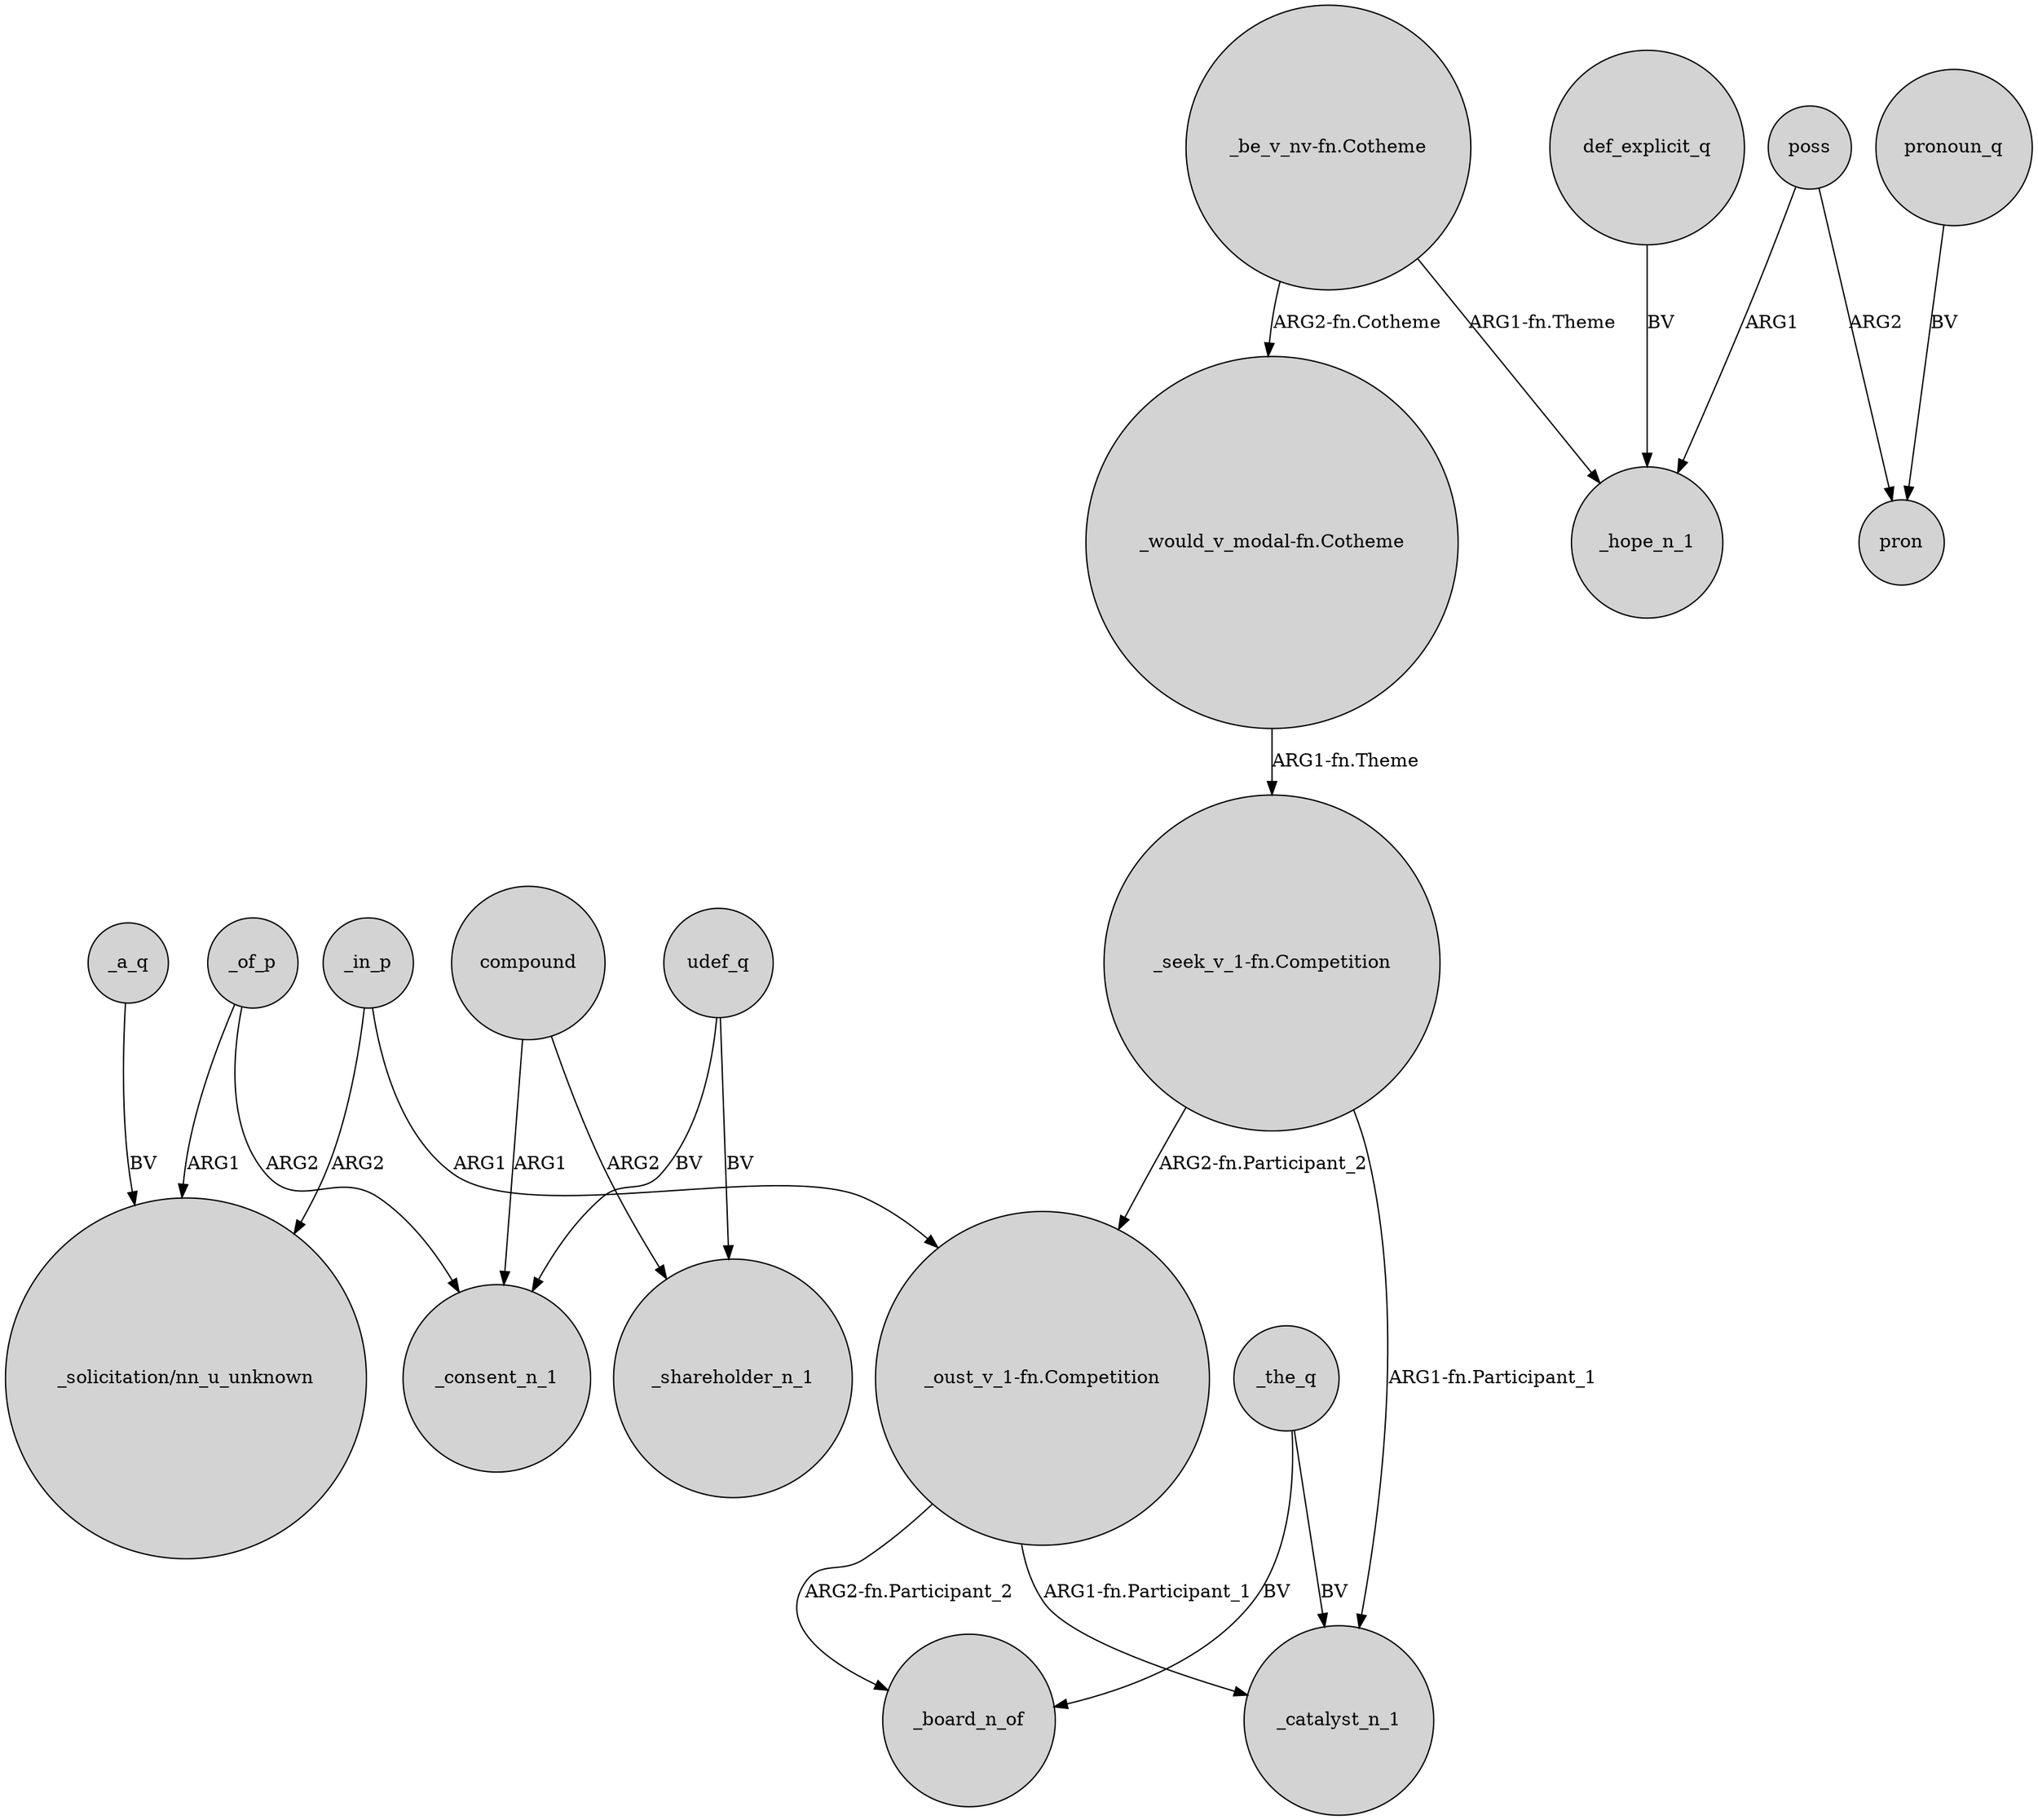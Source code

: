 digraph {
	node [shape=circle style=filled]
	_a_q -> "_solicitation/nn_u_unknown" [label=BV]
	def_explicit_q -> _hope_n_1 [label=BV]
	_of_p -> "_solicitation/nn_u_unknown" [label=ARG1]
	"_oust_v_1-fn.Competition" -> _board_n_of [label="ARG2-fn.Participant_2"]
	compound -> _shareholder_n_1 [label=ARG2]
	udef_q -> _shareholder_n_1 [label=BV]
	"_seek_v_1-fn.Competition" -> _catalyst_n_1 [label="ARG1-fn.Participant_1"]
	"_would_v_modal-fn.Cotheme" -> "_seek_v_1-fn.Competition" [label="ARG1-fn.Theme"]
	"_be_v_nv-fn.Cotheme" -> _hope_n_1 [label="ARG1-fn.Theme"]
	_the_q -> _catalyst_n_1 [label=BV]
	_the_q -> _board_n_of [label=BV]
	_of_p -> _consent_n_1 [label=ARG2]
	pronoun_q -> pron [label=BV]
	poss -> pron [label=ARG2]
	_in_p -> "_solicitation/nn_u_unknown" [label=ARG2]
	_in_p -> "_oust_v_1-fn.Competition" [label=ARG1]
	"_oust_v_1-fn.Competition" -> _catalyst_n_1 [label="ARG1-fn.Participant_1"]
	"_seek_v_1-fn.Competition" -> "_oust_v_1-fn.Competition" [label="ARG2-fn.Participant_2"]
	poss -> _hope_n_1 [label=ARG1]
	"_be_v_nv-fn.Cotheme" -> "_would_v_modal-fn.Cotheme" [label="ARG2-fn.Cotheme"]
	udef_q -> _consent_n_1 [label=BV]
	compound -> _consent_n_1 [label=ARG1]
}
